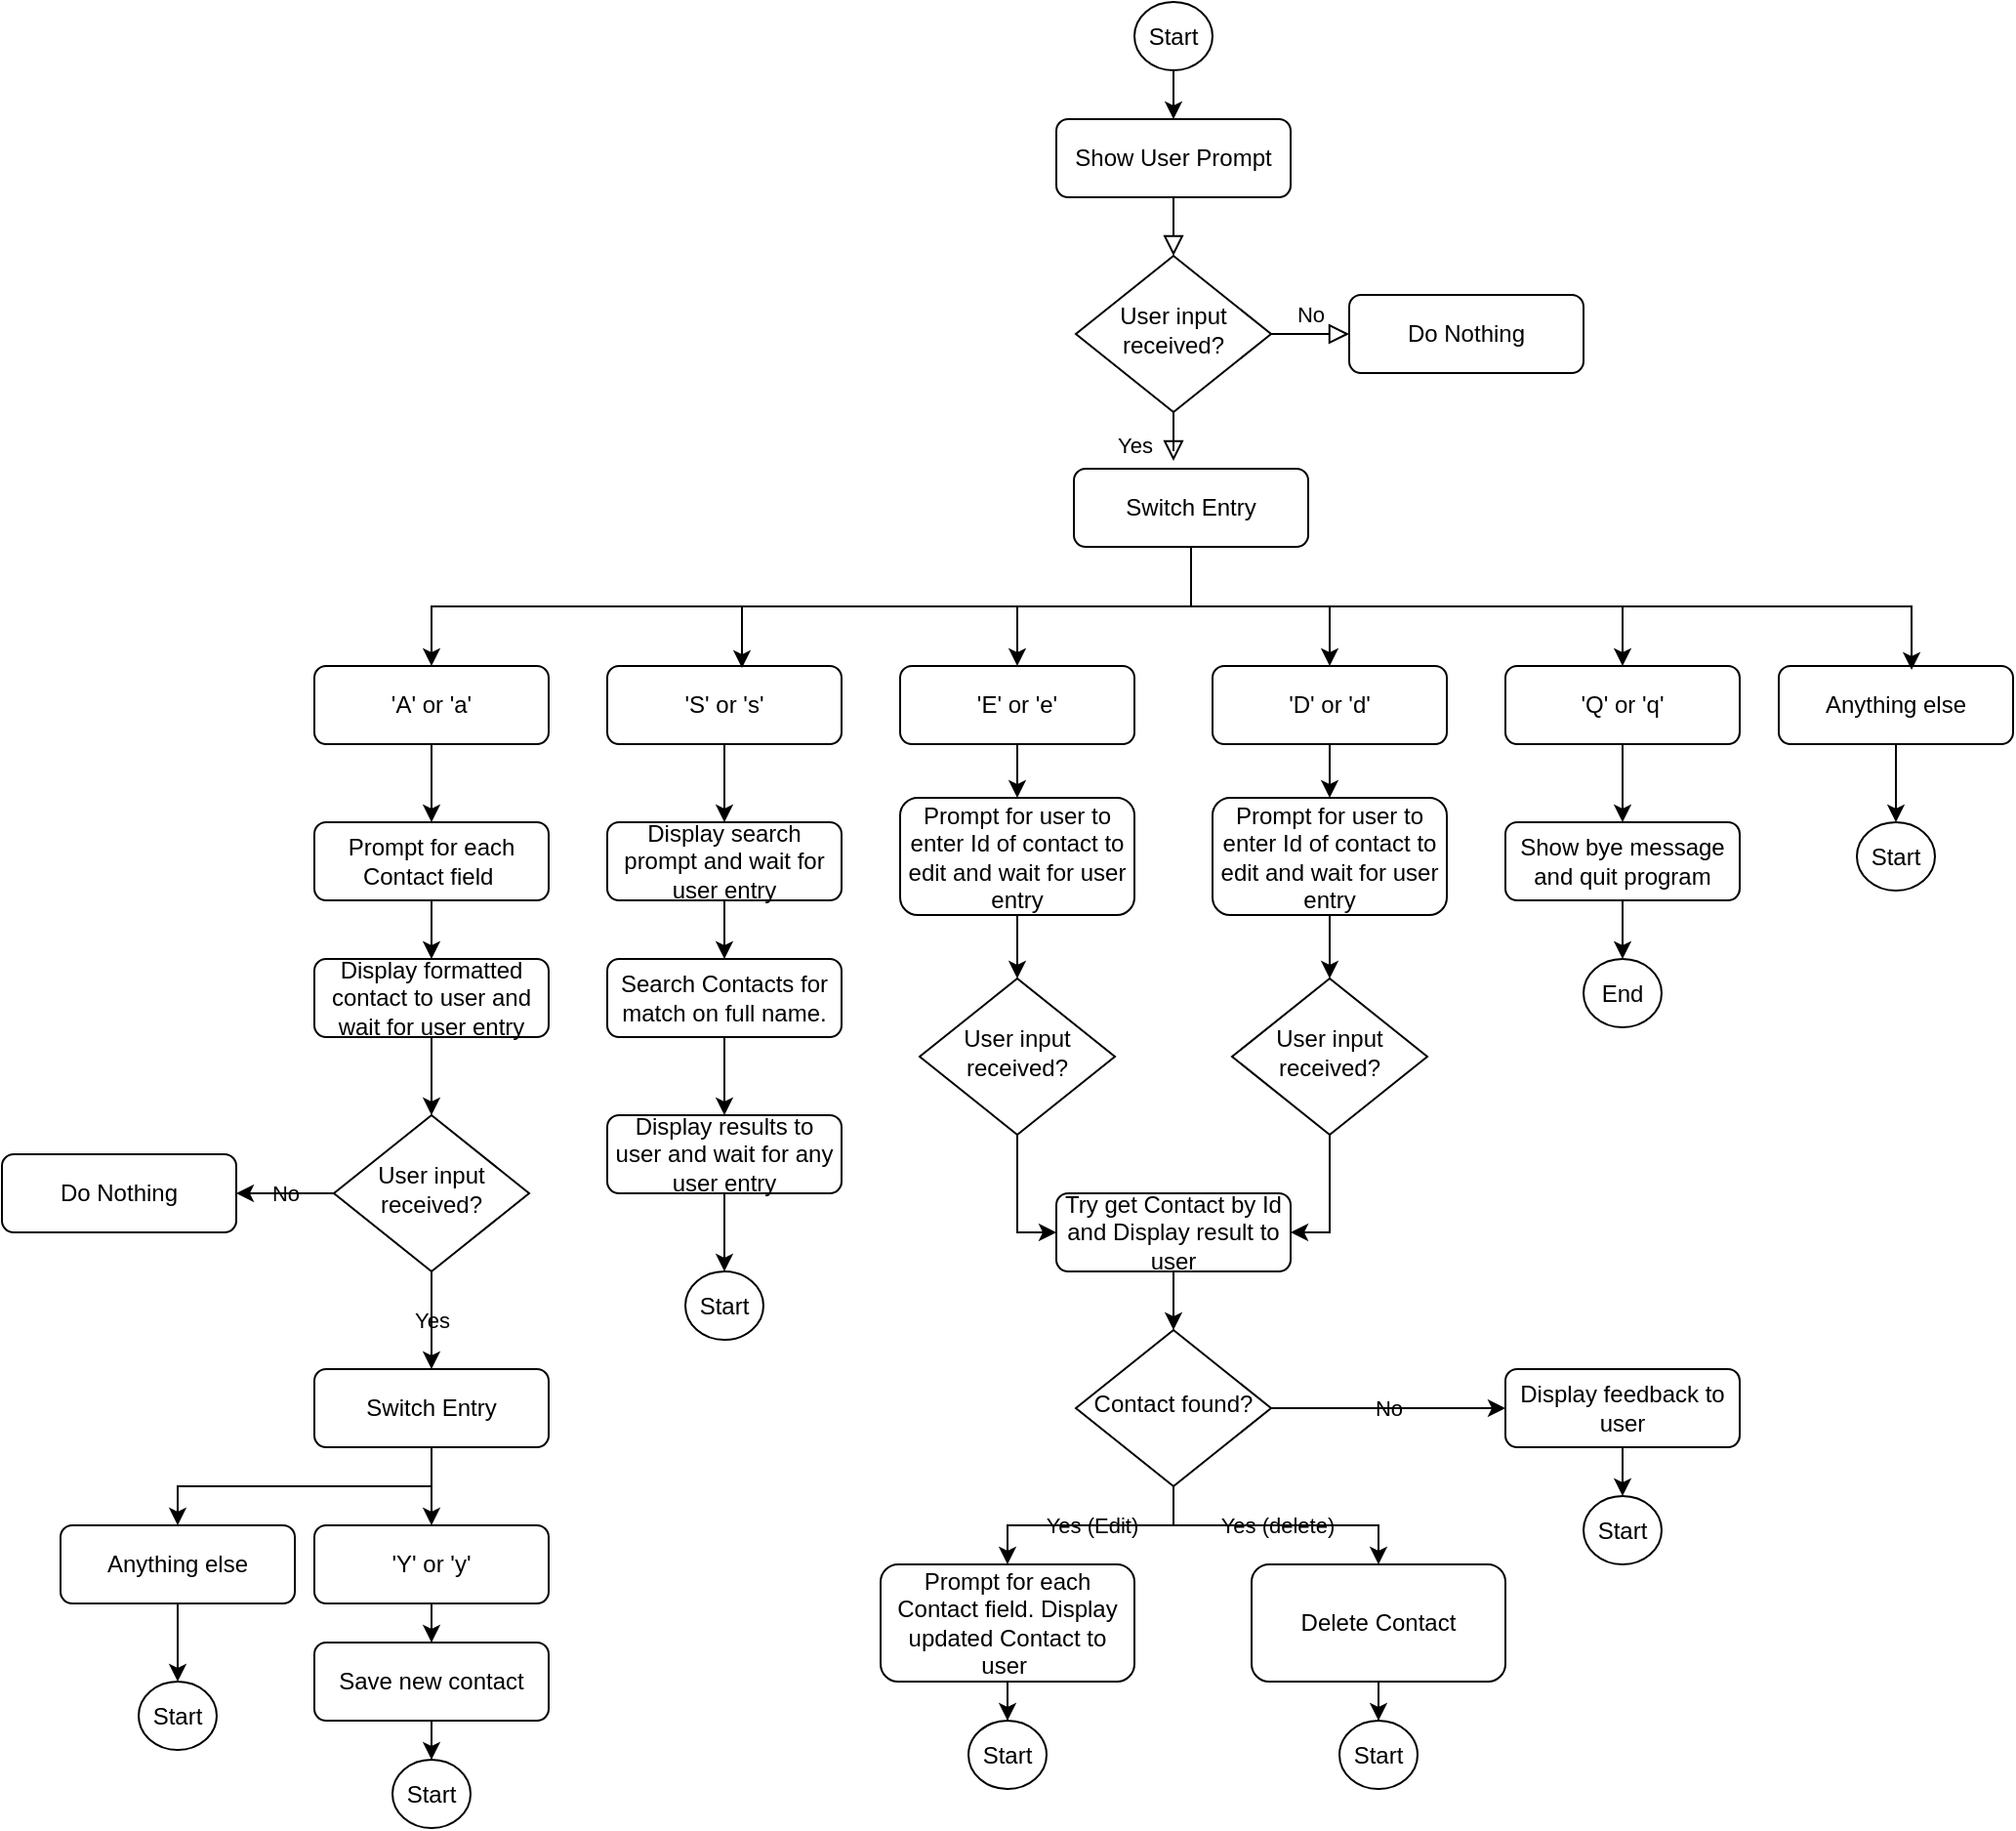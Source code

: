 <mxfile version="24.2.5" type="google">
  <diagram id="C5RBs43oDa-KdzZeNtuy" name="Page-1">
    <mxGraphModel grid="1" page="1" gridSize="10" guides="1" tooltips="1" connect="1" arrows="1" fold="1" pageScale="1" pageWidth="827" pageHeight="1169" math="0" shadow="0">
      <root>
        <mxCell id="WIyWlLk6GJQsqaUBKTNV-0" />
        <mxCell id="WIyWlLk6GJQsqaUBKTNV-1" parent="WIyWlLk6GJQsqaUBKTNV-0" />
        <mxCell id="WIyWlLk6GJQsqaUBKTNV-2" value="" style="rounded=0;html=1;jettySize=auto;orthogonalLoop=1;fontSize=11;endArrow=block;endFill=0;endSize=8;strokeWidth=1;shadow=0;labelBackgroundColor=none;edgeStyle=orthogonalEdgeStyle;" edge="1" parent="WIyWlLk6GJQsqaUBKTNV-1" source="WIyWlLk6GJQsqaUBKTNV-3" target="WIyWlLk6GJQsqaUBKTNV-6">
          <mxGeometry relative="1" as="geometry" />
        </mxCell>
        <mxCell id="WIyWlLk6GJQsqaUBKTNV-3" value="Show User Prompt" style="rounded=1;whiteSpace=wrap;html=1;fontSize=12;glass=0;strokeWidth=1;shadow=0;labelBackgroundColor=none;" vertex="1" parent="WIyWlLk6GJQsqaUBKTNV-1">
          <mxGeometry x="350" y="120" width="120" height="40" as="geometry" />
        </mxCell>
        <mxCell id="WIyWlLk6GJQsqaUBKTNV-4" value="Yes" style="rounded=0;html=1;jettySize=auto;orthogonalLoop=1;fontSize=11;endArrow=block;endFill=0;endSize=8;strokeWidth=1;shadow=0;labelBackgroundColor=none;edgeStyle=orthogonalEdgeStyle;entryX=0.425;entryY=-0.1;entryDx=0;entryDy=0;entryPerimeter=0;" edge="1" parent="WIyWlLk6GJQsqaUBKTNV-1" source="WIyWlLk6GJQsqaUBKTNV-6" target="WIyWlLk6GJQsqaUBKTNV-12">
          <mxGeometry y="20" relative="1" as="geometry">
            <mxPoint as="offset" />
            <mxPoint x="410" y="290" as="targetPoint" />
          </mxGeometry>
        </mxCell>
        <mxCell id="WIyWlLk6GJQsqaUBKTNV-5" value="No" style="edgeStyle=orthogonalEdgeStyle;rounded=0;html=1;jettySize=auto;orthogonalLoop=1;fontSize=11;endArrow=block;endFill=0;endSize=8;strokeWidth=1;shadow=0;labelBackgroundColor=none;" edge="1" parent="WIyWlLk6GJQsqaUBKTNV-1" source="WIyWlLk6GJQsqaUBKTNV-6" target="WIyWlLk6GJQsqaUBKTNV-7">
          <mxGeometry y="10" relative="1" as="geometry">
            <mxPoint as="offset" />
          </mxGeometry>
        </mxCell>
        <mxCell id="WIyWlLk6GJQsqaUBKTNV-6" value="User input received?" style="rhombus;whiteSpace=wrap;html=1;shadow=0;fontFamily=Helvetica;fontSize=12;align=center;strokeWidth=1;spacing=6;spacingTop=-4;labelBackgroundColor=none;" vertex="1" parent="WIyWlLk6GJQsqaUBKTNV-1">
          <mxGeometry x="360" y="190" width="100" height="80" as="geometry" />
        </mxCell>
        <mxCell id="WIyWlLk6GJQsqaUBKTNV-7" value="Do Nothing" style="rounded=1;whiteSpace=wrap;html=1;fontSize=12;glass=0;strokeWidth=1;shadow=0;labelBackgroundColor=none;" vertex="1" parent="WIyWlLk6GJQsqaUBKTNV-1">
          <mxGeometry x="500" y="210" width="120" height="40" as="geometry" />
        </mxCell>
        <mxCell id="-5-lg3vxzKMAGFxPIcZ8-8" style="edgeStyle=orthogonalEdgeStyle;rounded=0;orthogonalLoop=1;jettySize=auto;html=1;labelBackgroundColor=none;" edge="1" parent="WIyWlLk6GJQsqaUBKTNV-1" source="WIyWlLk6GJQsqaUBKTNV-11" target="-5-lg3vxzKMAGFxPIcZ8-7">
          <mxGeometry relative="1" as="geometry" />
        </mxCell>
        <mxCell id="WIyWlLk6GJQsqaUBKTNV-11" value="&#39;Q&#39; or &#39;q&#39;" style="rounded=1;whiteSpace=wrap;html=1;fontSize=12;glass=0;strokeWidth=1;shadow=0;labelBackgroundColor=none;" vertex="1" parent="WIyWlLk6GJQsqaUBKTNV-1">
          <mxGeometry x="580" y="400" width="120" height="40" as="geometry" />
        </mxCell>
        <mxCell id="-5-lg3vxzKMAGFxPIcZ8-25" style="edgeStyle=orthogonalEdgeStyle;rounded=0;orthogonalLoop=1;jettySize=auto;html=1;entryX=0.5;entryY=0;entryDx=0;entryDy=0;exitX=0.5;exitY=1;exitDx=0;exitDy=0;labelBackgroundColor=none;" edge="1" parent="WIyWlLk6GJQsqaUBKTNV-1" source="WIyWlLk6GJQsqaUBKTNV-12" target="-5-lg3vxzKMAGFxPIcZ8-3">
          <mxGeometry relative="1" as="geometry" />
        </mxCell>
        <mxCell id="-5-lg3vxzKMAGFxPIcZ8-27" style="edgeStyle=orthogonalEdgeStyle;rounded=0;orthogonalLoop=1;jettySize=auto;html=1;entryX=0.5;entryY=0;entryDx=0;entryDy=0;labelBackgroundColor=none;" edge="1" parent="WIyWlLk6GJQsqaUBKTNV-1" source="WIyWlLk6GJQsqaUBKTNV-12" target="-5-lg3vxzKMAGFxPIcZ8-1">
          <mxGeometry relative="1" as="geometry" />
        </mxCell>
        <mxCell id="-5-lg3vxzKMAGFxPIcZ8-28" style="edgeStyle=orthogonalEdgeStyle;rounded=0;orthogonalLoop=1;jettySize=auto;html=1;exitX=0.5;exitY=1;exitDx=0;exitDy=0;labelBackgroundColor=none;" edge="1" parent="WIyWlLk6GJQsqaUBKTNV-1" source="WIyWlLk6GJQsqaUBKTNV-12" target="WIyWlLk6GJQsqaUBKTNV-11">
          <mxGeometry relative="1" as="geometry" />
        </mxCell>
        <mxCell id="-5-lg3vxzKMAGFxPIcZ8-47" style="edgeStyle=orthogonalEdgeStyle;rounded=0;orthogonalLoop=1;jettySize=auto;html=1;entryX=0.5;entryY=0;entryDx=0;entryDy=0;exitX=0.5;exitY=1;exitDx=0;exitDy=0;labelBackgroundColor=none;" edge="1" parent="WIyWlLk6GJQsqaUBKTNV-1" source="WIyWlLk6GJQsqaUBKTNV-12" target="-5-lg3vxzKMAGFxPIcZ8-46">
          <mxGeometry relative="1" as="geometry" />
        </mxCell>
        <mxCell id="WIyWlLk6GJQsqaUBKTNV-12" value="Switch Entry" style="rounded=1;whiteSpace=wrap;html=1;fontSize=12;glass=0;strokeWidth=1;shadow=0;labelBackgroundColor=none;" vertex="1" parent="WIyWlLk6GJQsqaUBKTNV-1">
          <mxGeometry x="359" y="299" width="120" height="40" as="geometry" />
        </mxCell>
        <mxCell id="-5-lg3vxzKMAGFxPIcZ8-50" style="edgeStyle=orthogonalEdgeStyle;rounded=0;orthogonalLoop=1;jettySize=auto;html=1;entryX=0.5;entryY=0;entryDx=0;entryDy=0;labelBackgroundColor=none;" edge="1" parent="WIyWlLk6GJQsqaUBKTNV-1" source="-5-lg3vxzKMAGFxPIcZ8-1" target="-5-lg3vxzKMAGFxPIcZ8-49">
          <mxGeometry relative="1" as="geometry" />
        </mxCell>
        <mxCell id="-5-lg3vxzKMAGFxPIcZ8-1" value="&#39;E&#39; or &#39;e&#39;" style="rounded=1;whiteSpace=wrap;html=1;fontSize=12;glass=0;strokeWidth=1;shadow=0;labelBackgroundColor=none;" vertex="1" parent="WIyWlLk6GJQsqaUBKTNV-1">
          <mxGeometry x="270" y="400" width="120" height="40" as="geometry" />
        </mxCell>
        <mxCell id="-5-lg3vxzKMAGFxPIcZ8-48" style="edgeStyle=orthogonalEdgeStyle;rounded=0;orthogonalLoop=1;jettySize=auto;html=1;entryX=0.5;entryY=0;entryDx=0;entryDy=0;labelBackgroundColor=none;" edge="1" parent="WIyWlLk6GJQsqaUBKTNV-1" source="-5-lg3vxzKMAGFxPIcZ8-2" target="-5-lg3vxzKMAGFxPIcZ8-29">
          <mxGeometry relative="1" as="geometry" />
        </mxCell>
        <mxCell id="-5-lg3vxzKMAGFxPIcZ8-2" value="&#39;S&#39; or &#39;s&#39;" style="rounded=1;whiteSpace=wrap;html=1;fontSize=12;glass=0;strokeWidth=1;shadow=0;labelBackgroundColor=none;" vertex="1" parent="WIyWlLk6GJQsqaUBKTNV-1">
          <mxGeometry x="120" y="400" width="120" height="40" as="geometry" />
        </mxCell>
        <mxCell id="-5-lg3vxzKMAGFxPIcZ8-12" style="edgeStyle=orthogonalEdgeStyle;rounded=0;orthogonalLoop=1;jettySize=auto;html=1;entryX=0.5;entryY=0;entryDx=0;entryDy=0;labelBackgroundColor=none;" edge="1" parent="WIyWlLk6GJQsqaUBKTNV-1" source="-5-lg3vxzKMAGFxPIcZ8-3" target="-5-lg3vxzKMAGFxPIcZ8-11">
          <mxGeometry relative="1" as="geometry" />
        </mxCell>
        <mxCell id="-5-lg3vxzKMAGFxPIcZ8-3" value="&#39;A&#39; or &#39;a&#39;" style="rounded=1;whiteSpace=wrap;html=1;fontSize=12;glass=0;strokeWidth=1;shadow=0;labelBackgroundColor=none;" vertex="1" parent="WIyWlLk6GJQsqaUBKTNV-1">
          <mxGeometry x="-30" y="400" width="120" height="40" as="geometry" />
        </mxCell>
        <mxCell id="-5-lg3vxzKMAGFxPIcZ8-38" style="edgeStyle=orthogonalEdgeStyle;rounded=0;orthogonalLoop=1;jettySize=auto;html=1;entryX=0.5;entryY=0;entryDx=0;entryDy=0;labelBackgroundColor=none;" edge="1" parent="WIyWlLk6GJQsqaUBKTNV-1" source="-5-lg3vxzKMAGFxPIcZ8-4" target="-5-lg3vxzKMAGFxPIcZ8-37">
          <mxGeometry relative="1" as="geometry" />
        </mxCell>
        <mxCell id="-5-lg3vxzKMAGFxPIcZ8-4" value="Anything else" style="rounded=1;whiteSpace=wrap;html=1;fontSize=12;glass=0;strokeWidth=1;shadow=0;labelBackgroundColor=none;" vertex="1" parent="WIyWlLk6GJQsqaUBKTNV-1">
          <mxGeometry x="720" y="400" width="120" height="40" as="geometry" />
        </mxCell>
        <mxCell id="-5-lg3vxzKMAGFxPIcZ8-6" style="edgeStyle=orthogonalEdgeStyle;rounded=0;orthogonalLoop=1;jettySize=auto;html=1;entryX=0.567;entryY=0.05;entryDx=0;entryDy=0;entryPerimeter=0;exitX=0.5;exitY=1;exitDx=0;exitDy=0;labelBackgroundColor=none;" edge="1" parent="WIyWlLk6GJQsqaUBKTNV-1" source="WIyWlLk6GJQsqaUBKTNV-12" target="-5-lg3vxzKMAGFxPIcZ8-4">
          <mxGeometry relative="1" as="geometry" />
        </mxCell>
        <mxCell id="-5-lg3vxzKMAGFxPIcZ8-10" style="edgeStyle=orthogonalEdgeStyle;rounded=0;orthogonalLoop=1;jettySize=auto;html=1;entryX=0.5;entryY=0;entryDx=0;entryDy=0;labelBackgroundColor=none;" edge="1" parent="WIyWlLk6GJQsqaUBKTNV-1" source="-5-lg3vxzKMAGFxPIcZ8-7" target="-5-lg3vxzKMAGFxPIcZ8-9">
          <mxGeometry relative="1" as="geometry" />
        </mxCell>
        <mxCell id="-5-lg3vxzKMAGFxPIcZ8-7" value="Show bye message&lt;div&gt;and quit program&lt;/div&gt;" style="rounded=1;whiteSpace=wrap;html=1;fontSize=12;glass=0;strokeWidth=1;shadow=0;labelBackgroundColor=none;" vertex="1" parent="WIyWlLk6GJQsqaUBKTNV-1">
          <mxGeometry x="580" y="480" width="120" height="40" as="geometry" />
        </mxCell>
        <mxCell id="-5-lg3vxzKMAGFxPIcZ8-9" value="End" style="ellipse;whiteSpace=wrap;html=1;labelBackgroundColor=none;" vertex="1" parent="WIyWlLk6GJQsqaUBKTNV-1">
          <mxGeometry x="620" y="550" width="40" height="35" as="geometry" />
        </mxCell>
        <mxCell id="-5-lg3vxzKMAGFxPIcZ8-15" style="edgeStyle=orthogonalEdgeStyle;rounded=0;orthogonalLoop=1;jettySize=auto;html=1;labelBackgroundColor=none;" edge="1" parent="WIyWlLk6GJQsqaUBKTNV-1" source="-5-lg3vxzKMAGFxPIcZ8-11" target="-5-lg3vxzKMAGFxPIcZ8-13">
          <mxGeometry relative="1" as="geometry" />
        </mxCell>
        <mxCell id="-5-lg3vxzKMAGFxPIcZ8-11" value="Prompt for each Contact field&amp;nbsp;" style="rounded=1;whiteSpace=wrap;html=1;fontSize=12;glass=0;strokeWidth=1;shadow=0;labelBackgroundColor=none;" vertex="1" parent="WIyWlLk6GJQsqaUBKTNV-1">
          <mxGeometry x="-30" y="480" width="120" height="40" as="geometry" />
        </mxCell>
        <mxCell id="-5-lg3vxzKMAGFxPIcZ8-17" style="edgeStyle=orthogonalEdgeStyle;rounded=0;orthogonalLoop=1;jettySize=auto;html=1;labelBackgroundColor=none;" edge="1" parent="WIyWlLk6GJQsqaUBKTNV-1" source="-5-lg3vxzKMAGFxPIcZ8-13" target="-5-lg3vxzKMAGFxPIcZ8-16">
          <mxGeometry relative="1" as="geometry" />
        </mxCell>
        <mxCell id="-5-lg3vxzKMAGFxPIcZ8-13" value="Display formatted contact to user and wait for user entry" style="rounded=1;whiteSpace=wrap;html=1;fontSize=12;glass=0;strokeWidth=1;shadow=0;labelBackgroundColor=none;" vertex="1" parent="WIyWlLk6GJQsqaUBKTNV-1">
          <mxGeometry x="-30" y="550" width="120" height="40" as="geometry" />
        </mxCell>
        <mxCell id="-5-lg3vxzKMAGFxPIcZ8-74" style="edgeStyle=orthogonalEdgeStyle;rounded=0;orthogonalLoop=1;jettySize=auto;html=1;labelBackgroundColor=none;" edge="1" parent="WIyWlLk6GJQsqaUBKTNV-1" source="-5-lg3vxzKMAGFxPIcZ8-14" target="-5-lg3vxzKMAGFxPIcZ8-73">
          <mxGeometry relative="1" as="geometry" />
        </mxCell>
        <mxCell id="-5-lg3vxzKMAGFxPIcZ8-14" value="Save new contact" style="rounded=1;whiteSpace=wrap;html=1;fontSize=12;glass=0;strokeWidth=1;shadow=0;labelBackgroundColor=none;" vertex="1" parent="WIyWlLk6GJQsqaUBKTNV-1">
          <mxGeometry x="-30" y="900" width="120" height="40" as="geometry" />
        </mxCell>
        <mxCell id="-5-lg3vxzKMAGFxPIcZ8-19" value="Yes" style="edgeStyle=orthogonalEdgeStyle;rounded=0;orthogonalLoop=1;jettySize=auto;html=1;labelBackgroundColor=none;" edge="1" parent="WIyWlLk6GJQsqaUBKTNV-1" source="-5-lg3vxzKMAGFxPIcZ8-16" target="-5-lg3vxzKMAGFxPIcZ8-32">
          <mxGeometry relative="1" as="geometry" />
        </mxCell>
        <mxCell id="-5-lg3vxzKMAGFxPIcZ8-76" value="No" style="edgeStyle=orthogonalEdgeStyle;rounded=0;orthogonalLoop=1;jettySize=auto;html=1;exitX=0;exitY=0.5;exitDx=0;exitDy=0;entryX=1;entryY=0.5;entryDx=0;entryDy=0;labelBackgroundColor=none;" edge="1" parent="WIyWlLk6GJQsqaUBKTNV-1" source="-5-lg3vxzKMAGFxPIcZ8-16" target="-5-lg3vxzKMAGFxPIcZ8-75">
          <mxGeometry relative="1" as="geometry">
            <mxPoint x="-60" y="670" as="targetPoint" />
          </mxGeometry>
        </mxCell>
        <mxCell id="-5-lg3vxzKMAGFxPIcZ8-16" value="User input received?" style="rhombus;whiteSpace=wrap;html=1;shadow=0;fontFamily=Helvetica;fontSize=12;align=center;strokeWidth=1;spacing=6;spacingTop=-4;labelBackgroundColor=none;" vertex="1" parent="WIyWlLk6GJQsqaUBKTNV-1">
          <mxGeometry x="-20" y="630" width="100" height="80" as="geometry" />
        </mxCell>
        <mxCell id="-5-lg3vxzKMAGFxPIcZ8-20" style="edgeStyle=orthogonalEdgeStyle;rounded=0;orthogonalLoop=1;jettySize=auto;html=1;entryX=0.5;entryY=0;entryDx=0;entryDy=0;labelBackgroundColor=none;" edge="1" parent="WIyWlLk6GJQsqaUBKTNV-1" source="-5-lg3vxzKMAGFxPIcZ8-18" target="-5-lg3vxzKMAGFxPIcZ8-14">
          <mxGeometry relative="1" as="geometry" />
        </mxCell>
        <mxCell id="-5-lg3vxzKMAGFxPIcZ8-18" value="&#39;Y&#39; or &#39;y&#39;" style="rounded=1;whiteSpace=wrap;html=1;fontSize=12;glass=0;strokeWidth=1;shadow=0;labelBackgroundColor=none;" vertex="1" parent="WIyWlLk6GJQsqaUBKTNV-1">
          <mxGeometry x="-30" y="840" width="120" height="40" as="geometry" />
        </mxCell>
        <mxCell id="-5-lg3vxzKMAGFxPIcZ8-40" style="edgeStyle=orthogonalEdgeStyle;rounded=0;orthogonalLoop=1;jettySize=auto;html=1;entryX=0.5;entryY=0;entryDx=0;entryDy=0;labelBackgroundColor=none;" edge="1" parent="WIyWlLk6GJQsqaUBKTNV-1" source="-5-lg3vxzKMAGFxPIcZ8-22" target="-5-lg3vxzKMAGFxPIcZ8-39">
          <mxGeometry relative="1" as="geometry" />
        </mxCell>
        <mxCell id="-5-lg3vxzKMAGFxPIcZ8-22" value="Anything else" style="rounded=1;whiteSpace=wrap;html=1;fontSize=12;glass=0;strokeWidth=1;shadow=0;labelBackgroundColor=none;" vertex="1" parent="WIyWlLk6GJQsqaUBKTNV-1">
          <mxGeometry x="-160" y="840" width="120" height="40" as="geometry" />
        </mxCell>
        <mxCell id="-5-lg3vxzKMAGFxPIcZ8-26" style="edgeStyle=orthogonalEdgeStyle;rounded=0;orthogonalLoop=1;jettySize=auto;html=1;entryX=0.575;entryY=0.025;entryDx=0;entryDy=0;entryPerimeter=0;exitX=0.5;exitY=1;exitDx=0;exitDy=0;labelBackgroundColor=none;" edge="1" parent="WIyWlLk6GJQsqaUBKTNV-1" source="WIyWlLk6GJQsqaUBKTNV-12" target="-5-lg3vxzKMAGFxPIcZ8-2">
          <mxGeometry relative="1" as="geometry" />
        </mxCell>
        <mxCell id="-5-lg3vxzKMAGFxPIcZ8-31" style="edgeStyle=orthogonalEdgeStyle;rounded=0;orthogonalLoop=1;jettySize=auto;html=1;entryX=0.5;entryY=0;entryDx=0;entryDy=0;labelBackgroundColor=none;" edge="1" parent="WIyWlLk6GJQsqaUBKTNV-1" source="-5-lg3vxzKMAGFxPIcZ8-29">
          <mxGeometry relative="1" as="geometry">
            <mxPoint x="180" y="550" as="targetPoint" />
          </mxGeometry>
        </mxCell>
        <mxCell id="-5-lg3vxzKMAGFxPIcZ8-29" value="Display search prompt and wait for user entry" style="rounded=1;whiteSpace=wrap;html=1;fontSize=12;glass=0;strokeWidth=1;shadow=0;labelBackgroundColor=none;" vertex="1" parent="WIyWlLk6GJQsqaUBKTNV-1">
          <mxGeometry x="120" y="480" width="120" height="40" as="geometry" />
        </mxCell>
        <mxCell id="-5-lg3vxzKMAGFxPIcZ8-33" style="edgeStyle=orthogonalEdgeStyle;rounded=0;orthogonalLoop=1;jettySize=auto;html=1;entryX=0.5;entryY=0;entryDx=0;entryDy=0;labelBackgroundColor=none;" edge="1" parent="WIyWlLk6GJQsqaUBKTNV-1" source="-5-lg3vxzKMAGFxPIcZ8-32" target="-5-lg3vxzKMAGFxPIcZ8-18">
          <mxGeometry relative="1" as="geometry" />
        </mxCell>
        <mxCell id="-5-lg3vxzKMAGFxPIcZ8-34" style="edgeStyle=orthogonalEdgeStyle;rounded=0;orthogonalLoop=1;jettySize=auto;html=1;exitX=0.5;exitY=1;exitDx=0;exitDy=0;labelBackgroundColor=none;" edge="1" parent="WIyWlLk6GJQsqaUBKTNV-1" source="-5-lg3vxzKMAGFxPIcZ8-32" target="-5-lg3vxzKMAGFxPIcZ8-22">
          <mxGeometry relative="1" as="geometry" />
        </mxCell>
        <mxCell id="-5-lg3vxzKMAGFxPIcZ8-32" value="Switch Entry" style="rounded=1;whiteSpace=wrap;html=1;fontSize=12;glass=0;strokeWidth=1;shadow=0;labelBackgroundColor=none;" vertex="1" parent="WIyWlLk6GJQsqaUBKTNV-1">
          <mxGeometry x="-30" y="760" width="120" height="40" as="geometry" />
        </mxCell>
        <mxCell id="-5-lg3vxzKMAGFxPIcZ8-36" style="edgeStyle=orthogonalEdgeStyle;rounded=0;orthogonalLoop=1;jettySize=auto;html=1;entryX=0.5;entryY=0;entryDx=0;entryDy=0;labelBackgroundColor=none;" edge="1" parent="WIyWlLk6GJQsqaUBKTNV-1" source="-5-lg3vxzKMAGFxPIcZ8-35" target="WIyWlLk6GJQsqaUBKTNV-3">
          <mxGeometry relative="1" as="geometry" />
        </mxCell>
        <mxCell id="-5-lg3vxzKMAGFxPIcZ8-35" value="Start" style="ellipse;whiteSpace=wrap;html=1;labelBackgroundColor=none;" vertex="1" parent="WIyWlLk6GJQsqaUBKTNV-1">
          <mxGeometry x="390" y="60" width="40" height="35" as="geometry" />
        </mxCell>
        <mxCell id="-5-lg3vxzKMAGFxPIcZ8-37" value="Start" style="ellipse;whiteSpace=wrap;html=1;labelBackgroundColor=none;" vertex="1" parent="WIyWlLk6GJQsqaUBKTNV-1">
          <mxGeometry x="760" y="480" width="40" height="35" as="geometry" />
        </mxCell>
        <mxCell id="-5-lg3vxzKMAGFxPIcZ8-39" value="Start" style="ellipse;whiteSpace=wrap;html=1;labelBackgroundColor=none;" vertex="1" parent="WIyWlLk6GJQsqaUBKTNV-1">
          <mxGeometry x="-120" y="920" width="40" height="35" as="geometry" />
        </mxCell>
        <mxCell id="-5-lg3vxzKMAGFxPIcZ8-43" style="edgeStyle=orthogonalEdgeStyle;rounded=0;orthogonalLoop=1;jettySize=auto;html=1;entryX=0.5;entryY=0;entryDx=0;entryDy=0;labelBackgroundColor=none;" edge="1" parent="WIyWlLk6GJQsqaUBKTNV-1" source="-5-lg3vxzKMAGFxPIcZ8-41" target="-5-lg3vxzKMAGFxPIcZ8-42">
          <mxGeometry relative="1" as="geometry" />
        </mxCell>
        <mxCell id="-5-lg3vxzKMAGFxPIcZ8-41" value="Search Contacts for match on full name." style="rounded=1;whiteSpace=wrap;html=1;fontSize=12;glass=0;strokeWidth=1;shadow=0;labelBackgroundColor=none;" vertex="1" parent="WIyWlLk6GJQsqaUBKTNV-1">
          <mxGeometry x="120" y="550" width="120" height="40" as="geometry" />
        </mxCell>
        <mxCell id="-5-lg3vxzKMAGFxPIcZ8-45" style="edgeStyle=orthogonalEdgeStyle;rounded=0;orthogonalLoop=1;jettySize=auto;html=1;entryX=0.5;entryY=0;entryDx=0;entryDy=0;labelBackgroundColor=none;" edge="1" parent="WIyWlLk6GJQsqaUBKTNV-1" source="-5-lg3vxzKMAGFxPIcZ8-42" target="-5-lg3vxzKMAGFxPIcZ8-44">
          <mxGeometry relative="1" as="geometry" />
        </mxCell>
        <mxCell id="-5-lg3vxzKMAGFxPIcZ8-42" value="&lt;div&gt;Display results to user and wait for any user entry&lt;/div&gt;" style="rounded=1;whiteSpace=wrap;html=1;fontSize=12;glass=0;strokeWidth=1;shadow=0;labelBackgroundColor=none;" vertex="1" parent="WIyWlLk6GJQsqaUBKTNV-1">
          <mxGeometry x="120" y="630" width="120" height="40" as="geometry" />
        </mxCell>
        <mxCell id="-5-lg3vxzKMAGFxPIcZ8-44" value="Start" style="ellipse;whiteSpace=wrap;html=1;labelBackgroundColor=none;" vertex="1" parent="WIyWlLk6GJQsqaUBKTNV-1">
          <mxGeometry x="160" y="710" width="40" height="35" as="geometry" />
        </mxCell>
        <mxCell id="-5-lg3vxzKMAGFxPIcZ8-60" style="edgeStyle=orthogonalEdgeStyle;rounded=0;orthogonalLoop=1;jettySize=auto;html=1;labelBackgroundColor=none;" edge="1" parent="WIyWlLk6GJQsqaUBKTNV-1" source="-5-lg3vxzKMAGFxPIcZ8-46" target="-5-lg3vxzKMAGFxPIcZ8-56">
          <mxGeometry relative="1" as="geometry" />
        </mxCell>
        <mxCell id="-5-lg3vxzKMAGFxPIcZ8-46" value="&#39;D&#39; or &#39;d&#39;" style="rounded=1;whiteSpace=wrap;html=1;fontSize=12;glass=0;strokeWidth=1;shadow=0;labelBackgroundColor=none;" vertex="1" parent="WIyWlLk6GJQsqaUBKTNV-1">
          <mxGeometry x="430" y="400" width="120" height="40" as="geometry" />
        </mxCell>
        <mxCell id="-5-lg3vxzKMAGFxPIcZ8-52" style="edgeStyle=orthogonalEdgeStyle;rounded=0;orthogonalLoop=1;jettySize=auto;html=1;entryX=0.5;entryY=0;entryDx=0;entryDy=0;labelBackgroundColor=none;" edge="1" parent="WIyWlLk6GJQsqaUBKTNV-1" source="-5-lg3vxzKMAGFxPIcZ8-49" target="-5-lg3vxzKMAGFxPIcZ8-51">
          <mxGeometry relative="1" as="geometry" />
        </mxCell>
        <mxCell id="-5-lg3vxzKMAGFxPIcZ8-49" value="Prompt for user to enter Id of contact to edit and wait for user entry" style="rounded=1;whiteSpace=wrap;html=1;fontSize=12;glass=0;strokeWidth=1;shadow=0;labelBackgroundColor=none;" vertex="1" parent="WIyWlLk6GJQsqaUBKTNV-1">
          <mxGeometry x="270" y="467.5" width="120" height="60" as="geometry" />
        </mxCell>
        <mxCell id="-5-lg3vxzKMAGFxPIcZ8-65" style="edgeStyle=orthogonalEdgeStyle;rounded=0;orthogonalLoop=1;jettySize=auto;html=1;entryX=0;entryY=0.5;entryDx=0;entryDy=0;labelBackgroundColor=none;" edge="1" parent="WIyWlLk6GJQsqaUBKTNV-1" source="-5-lg3vxzKMAGFxPIcZ8-51" target="-5-lg3vxzKMAGFxPIcZ8-59">
          <mxGeometry relative="1" as="geometry" />
        </mxCell>
        <mxCell id="-5-lg3vxzKMAGFxPIcZ8-51" value="User input received?" style="rhombus;whiteSpace=wrap;html=1;shadow=0;fontFamily=Helvetica;fontSize=12;align=center;strokeWidth=1;spacing=6;spacingTop=-4;labelBackgroundColor=none;" vertex="1" parent="WIyWlLk6GJQsqaUBKTNV-1">
          <mxGeometry x="280" y="560" width="100" height="80" as="geometry" />
        </mxCell>
        <mxCell id="-5-lg3vxzKMAGFxPIcZ8-55" style="edgeStyle=orthogonalEdgeStyle;rounded=0;orthogonalLoop=1;jettySize=auto;html=1;entryX=0.5;entryY=0;entryDx=0;entryDy=0;labelBackgroundColor=none;" edge="1" parent="WIyWlLk6GJQsqaUBKTNV-1" source="-5-lg3vxzKMAGFxPIcZ8-56" target="-5-lg3vxzKMAGFxPIcZ8-58">
          <mxGeometry relative="1" as="geometry" />
        </mxCell>
        <mxCell id="-5-lg3vxzKMAGFxPIcZ8-56" value="Prompt for user to enter Id of contact to edit and wait for user entry" style="rounded=1;whiteSpace=wrap;html=1;fontSize=12;glass=0;strokeWidth=1;shadow=0;labelBackgroundColor=none;" vertex="1" parent="WIyWlLk6GJQsqaUBKTNV-1">
          <mxGeometry x="430" y="467.5" width="120" height="60" as="geometry" />
        </mxCell>
        <mxCell id="-5-lg3vxzKMAGFxPIcZ8-66" style="edgeStyle=orthogonalEdgeStyle;rounded=0;orthogonalLoop=1;jettySize=auto;html=1;entryX=1;entryY=0.5;entryDx=0;entryDy=0;labelBackgroundColor=none;" edge="1" parent="WIyWlLk6GJQsqaUBKTNV-1" source="-5-lg3vxzKMAGFxPIcZ8-58" target="-5-lg3vxzKMAGFxPIcZ8-59">
          <mxGeometry relative="1" as="geometry" />
        </mxCell>
        <mxCell id="-5-lg3vxzKMAGFxPIcZ8-58" value="User input received?" style="rhombus;whiteSpace=wrap;html=1;shadow=0;fontFamily=Helvetica;fontSize=12;align=center;strokeWidth=1;spacing=6;spacingTop=-4;labelBackgroundColor=none;" vertex="1" parent="WIyWlLk6GJQsqaUBKTNV-1">
          <mxGeometry x="440" y="560" width="100" height="80" as="geometry" />
        </mxCell>
        <mxCell id="-5-lg3vxzKMAGFxPIcZ8-59" value="Try get Contact by Id and Display result to user" style="rounded=1;whiteSpace=wrap;html=1;fontSize=12;glass=0;strokeWidth=1;shadow=0;labelBackgroundColor=none;" vertex="1" parent="WIyWlLk6GJQsqaUBKTNV-1">
          <mxGeometry x="350" y="670" width="120" height="40" as="geometry" />
        </mxCell>
        <mxCell id="-5-lg3vxzKMAGFxPIcZ8-68" value="No" style="edgeStyle=orthogonalEdgeStyle;rounded=0;orthogonalLoop=1;jettySize=auto;html=1;labelBackgroundColor=none;" edge="1" parent="WIyWlLk6GJQsqaUBKTNV-1" source="-5-lg3vxzKMAGFxPIcZ8-61" target="-5-lg3vxzKMAGFxPIcZ8-67">
          <mxGeometry relative="1" as="geometry" />
        </mxCell>
        <mxCell id="-5-lg3vxzKMAGFxPIcZ8-71" value="Yes (Edit)" style="edgeStyle=orthogonalEdgeStyle;rounded=0;orthogonalLoop=1;jettySize=auto;html=1;entryX=0.5;entryY=0;entryDx=0;entryDy=0;labelBackgroundColor=none;" edge="1" parent="WIyWlLk6GJQsqaUBKTNV-1" source="-5-lg3vxzKMAGFxPIcZ8-61" target="-5-lg3vxzKMAGFxPIcZ8-72">
          <mxGeometry relative="1" as="geometry">
            <mxPoint x="320" y="870" as="targetPoint" />
          </mxGeometry>
        </mxCell>
        <mxCell id="-5-lg3vxzKMAGFxPIcZ8-80" value="Yes (delete)" style="edgeStyle=orthogonalEdgeStyle;rounded=0;orthogonalLoop=1;jettySize=auto;html=1;entryX=0.5;entryY=0;entryDx=0;entryDy=0;labelBackgroundColor=none;" edge="1" parent="WIyWlLk6GJQsqaUBKTNV-1" source="-5-lg3vxzKMAGFxPIcZ8-61" target="-5-lg3vxzKMAGFxPIcZ8-79">
          <mxGeometry relative="1" as="geometry">
            <Array as="points">
              <mxPoint x="410" y="840" />
              <mxPoint x="515" y="840" />
            </Array>
          </mxGeometry>
        </mxCell>
        <mxCell id="-5-lg3vxzKMAGFxPIcZ8-61" value="Contact found?" style="rhombus;whiteSpace=wrap;html=1;shadow=0;fontFamily=Helvetica;fontSize=12;align=center;strokeWidth=1;spacing=6;spacingTop=-4;labelBackgroundColor=none;" vertex="1" parent="WIyWlLk6GJQsqaUBKTNV-1">
          <mxGeometry x="360" y="740" width="100" height="80" as="geometry" />
        </mxCell>
        <mxCell id="-5-lg3vxzKMAGFxPIcZ8-64" style="edgeStyle=orthogonalEdgeStyle;rounded=0;orthogonalLoop=1;jettySize=auto;html=1;labelBackgroundColor=none;" edge="1" parent="WIyWlLk6GJQsqaUBKTNV-1" source="-5-lg3vxzKMAGFxPIcZ8-59" target="-5-lg3vxzKMAGFxPIcZ8-61">
          <mxGeometry relative="1" as="geometry" />
        </mxCell>
        <mxCell id="-5-lg3vxzKMAGFxPIcZ8-70" style="edgeStyle=orthogonalEdgeStyle;rounded=0;orthogonalLoop=1;jettySize=auto;html=1;labelBackgroundColor=none;" edge="1" parent="WIyWlLk6GJQsqaUBKTNV-1" source="-5-lg3vxzKMAGFxPIcZ8-67" target="-5-lg3vxzKMAGFxPIcZ8-69">
          <mxGeometry relative="1" as="geometry" />
        </mxCell>
        <mxCell id="-5-lg3vxzKMAGFxPIcZ8-67" value="Display feedback to user" style="rounded=1;whiteSpace=wrap;html=1;fontSize=12;glass=0;strokeWidth=1;shadow=0;labelBackgroundColor=none;" vertex="1" parent="WIyWlLk6GJQsqaUBKTNV-1">
          <mxGeometry x="580" y="760" width="120" height="40" as="geometry" />
        </mxCell>
        <mxCell id="-5-lg3vxzKMAGFxPIcZ8-69" value="Start" style="ellipse;whiteSpace=wrap;html=1;labelBackgroundColor=none;" vertex="1" parent="WIyWlLk6GJQsqaUBKTNV-1">
          <mxGeometry x="620" y="825" width="40" height="35" as="geometry" />
        </mxCell>
        <mxCell id="-5-lg3vxzKMAGFxPIcZ8-78" style="edgeStyle=orthogonalEdgeStyle;rounded=0;orthogonalLoop=1;jettySize=auto;html=1;entryX=0.5;entryY=0;entryDx=0;entryDy=0;labelBackgroundColor=none;" edge="1" parent="WIyWlLk6GJQsqaUBKTNV-1" source="-5-lg3vxzKMAGFxPIcZ8-72" target="-5-lg3vxzKMAGFxPIcZ8-77">
          <mxGeometry relative="1" as="geometry" />
        </mxCell>
        <mxCell id="-5-lg3vxzKMAGFxPIcZ8-72" value="Prompt for each Contact field. Display updated Contact to user&amp;nbsp;" style="rounded=1;whiteSpace=wrap;html=1;fontSize=12;glass=0;strokeWidth=1;shadow=0;labelBackgroundColor=none;" vertex="1" parent="WIyWlLk6GJQsqaUBKTNV-1">
          <mxGeometry x="260" y="860" width="130" height="60" as="geometry" />
        </mxCell>
        <mxCell id="-5-lg3vxzKMAGFxPIcZ8-73" value="Start" style="ellipse;whiteSpace=wrap;html=1;labelBackgroundColor=none;" vertex="1" parent="WIyWlLk6GJQsqaUBKTNV-1">
          <mxGeometry x="10" y="960" width="40" height="35" as="geometry" />
        </mxCell>
        <mxCell id="-5-lg3vxzKMAGFxPIcZ8-75" value="Do Nothing" style="rounded=1;whiteSpace=wrap;html=1;fontSize=12;glass=0;strokeWidth=1;shadow=0;labelBackgroundColor=none;" vertex="1" parent="WIyWlLk6GJQsqaUBKTNV-1">
          <mxGeometry x="-190" y="650" width="120" height="40" as="geometry" />
        </mxCell>
        <mxCell id="-5-lg3vxzKMAGFxPIcZ8-77" value="Start" style="ellipse;whiteSpace=wrap;html=1;labelBackgroundColor=none;" vertex="1" parent="WIyWlLk6GJQsqaUBKTNV-1">
          <mxGeometry x="305" y="940" width="40" height="35" as="geometry" />
        </mxCell>
        <mxCell id="-5-lg3vxzKMAGFxPIcZ8-82" style="edgeStyle=orthogonalEdgeStyle;rounded=0;orthogonalLoop=1;jettySize=auto;html=1;entryX=0.5;entryY=0;entryDx=0;entryDy=0;labelBackgroundColor=none;" edge="1" parent="WIyWlLk6GJQsqaUBKTNV-1" source="-5-lg3vxzKMAGFxPIcZ8-79" target="-5-lg3vxzKMAGFxPIcZ8-81">
          <mxGeometry relative="1" as="geometry" />
        </mxCell>
        <mxCell id="-5-lg3vxzKMAGFxPIcZ8-79" value="Delete Contact" style="rounded=1;whiteSpace=wrap;html=1;fontSize=12;glass=0;strokeWidth=1;shadow=0;labelBackgroundColor=none;" vertex="1" parent="WIyWlLk6GJQsqaUBKTNV-1">
          <mxGeometry x="450" y="860" width="130" height="60" as="geometry" />
        </mxCell>
        <mxCell id="-5-lg3vxzKMAGFxPIcZ8-81" value="Start" style="ellipse;whiteSpace=wrap;html=1;labelBackgroundColor=none;" vertex="1" parent="WIyWlLk6GJQsqaUBKTNV-1">
          <mxGeometry x="495" y="940" width="40" height="35" as="geometry" />
        </mxCell>
      </root>
    </mxGraphModel>
  </diagram>
</mxfile>
